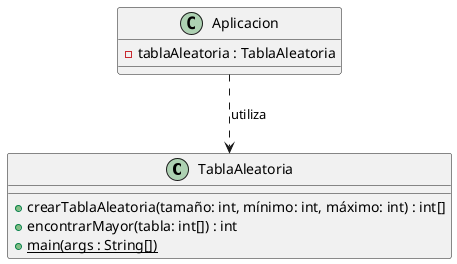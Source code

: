 @startuml

class TablaAleatoria {
    +crearTablaAleatoria(tamaño: int, mínimo: int, máximo: int) : int[]
    +encontrarMayor(tabla: int[]) : int
    {static} +main(args : String[])
}

class Aplicacion {
    -tablaAleatoria : TablaAleatoria
}

Aplicacion ..> TablaAleatoria : utiliza

@enduml
